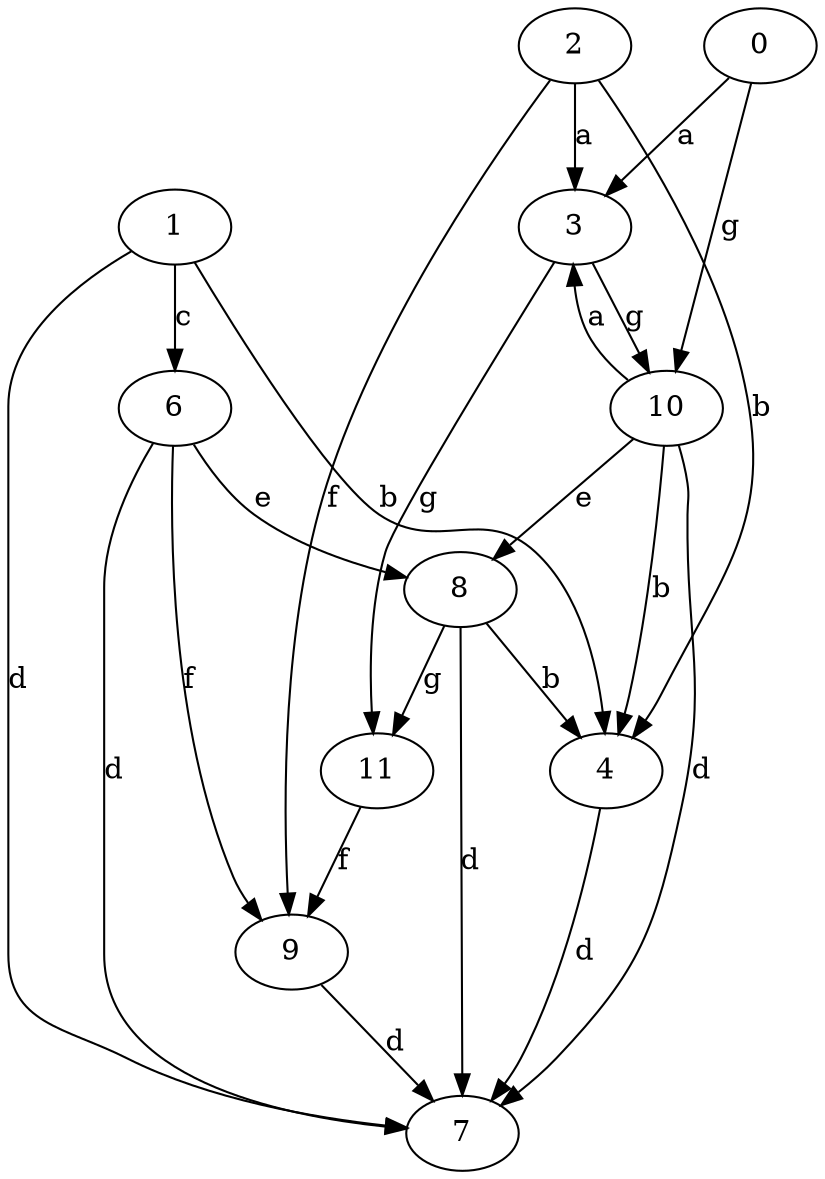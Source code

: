 strict digraph  {
1;
2;
3;
4;
0;
6;
7;
8;
9;
10;
11;
1 -> 4  [label=b];
1 -> 6  [label=c];
1 -> 7  [label=d];
2 -> 3  [label=a];
2 -> 4  [label=b];
2 -> 9  [label=f];
3 -> 10  [label=g];
3 -> 11  [label=g];
4 -> 7  [label=d];
0 -> 3  [label=a];
0 -> 10  [label=g];
6 -> 7  [label=d];
6 -> 8  [label=e];
6 -> 9  [label=f];
8 -> 4  [label=b];
8 -> 7  [label=d];
8 -> 11  [label=g];
9 -> 7  [label=d];
10 -> 3  [label=a];
10 -> 4  [label=b];
10 -> 7  [label=d];
10 -> 8  [label=e];
11 -> 9  [label=f];
}
